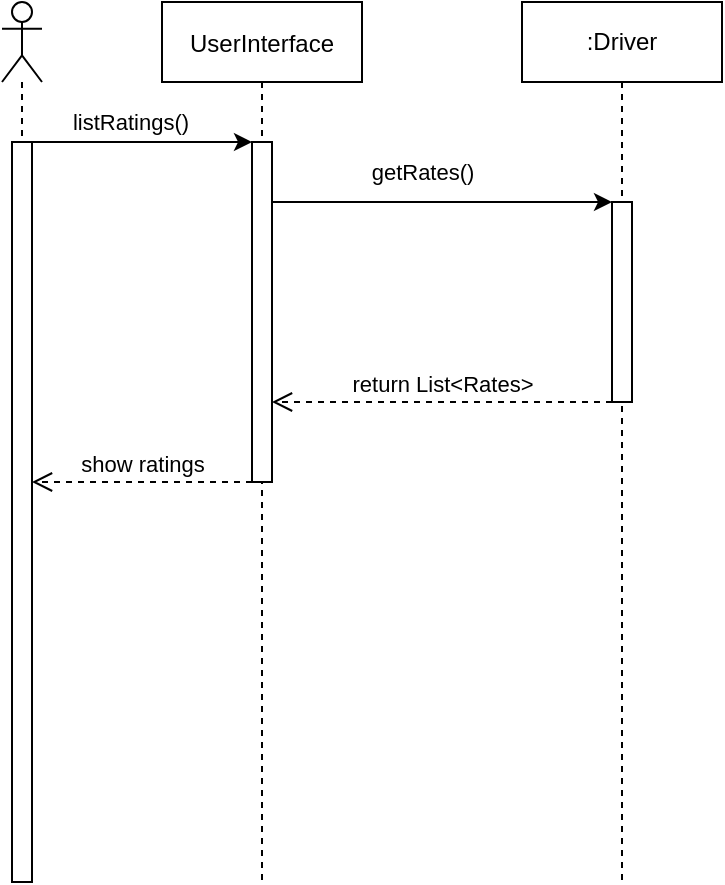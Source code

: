 <mxfile version="15.7.3" type="device"><diagram id="AWczaydPkYWR6aISrEqr" name="Page-1"><mxGraphModel dx="981" dy="597" grid="1" gridSize="10" guides="1" tooltips="1" connect="1" arrows="1" fold="1" page="1" pageScale="1" pageWidth="850" pageHeight="1100" math="0" shadow="0"><root><mxCell id="0"/><mxCell id="1" parent="0"/><mxCell id="KU-3QGWL0fI9YTmELSnT-1" value="" style="shape=umlLifeline;participant=umlActor;perimeter=lifelinePerimeter;whiteSpace=wrap;html=1;container=1;collapsible=0;recursiveResize=0;verticalAlign=top;spacingTop=36;outlineConnect=0;" vertex="1" parent="1"><mxGeometry x="50" y="80" width="20" height="440" as="geometry"/></mxCell><mxCell id="KU-3QGWL0fI9YTmELSnT-2" value="" style="html=1;points=[];perimeter=orthogonalPerimeter;" vertex="1" parent="KU-3QGWL0fI9YTmELSnT-1"><mxGeometry x="5" y="70" width="10" height="370" as="geometry"/></mxCell><mxCell id="KU-3QGWL0fI9YTmELSnT-3" value=":Driver" style="shape=umlLifeline;perimeter=lifelinePerimeter;whiteSpace=wrap;html=1;container=1;collapsible=0;recursiveResize=0;outlineConnect=0;" vertex="1" parent="1"><mxGeometry x="310" y="80" width="100" height="440" as="geometry"/></mxCell><mxCell id="KU-3QGWL0fI9YTmELSnT-4" style="edgeStyle=elbowEdgeStyle;rounded=0;sketch=0;orthogonalLoop=1;jettySize=auto;elbow=vertical;html=1;labelBackgroundColor=none;endArrow=block;endFill=1;" edge="1" parent="KU-3QGWL0fI9YTmELSnT-3" source="KU-3QGWL0fI9YTmELSnT-5" target="KU-3QGWL0fI9YTmELSnT-3"><mxGeometry relative="1" as="geometry"/></mxCell><mxCell id="KU-3QGWL0fI9YTmELSnT-5" value="" style="html=1;points=[];perimeter=orthogonalPerimeter;" vertex="1" parent="KU-3QGWL0fI9YTmELSnT-3"><mxGeometry x="45" y="100" width="10" height="100" as="geometry"/></mxCell><mxCell id="KU-3QGWL0fI9YTmELSnT-8" style="edgeStyle=elbowEdgeStyle;rounded=0;orthogonalLoop=1;jettySize=auto;html=1;elbow=vertical;" edge="1" parent="1" source="KU-3QGWL0fI9YTmELSnT-2" target="KU-3QGWL0fI9YTmELSnT-11"><mxGeometry relative="1" as="geometry"><mxPoint x="110" y="180" as="targetPoint"/><Array as="points"><mxPoint x="100" y="150"/><mxPoint x="180" y="170"/></Array></mxGeometry></mxCell><mxCell id="KU-3QGWL0fI9YTmELSnT-9" value="listRatings()" style="edgeLabel;html=1;align=center;verticalAlign=middle;resizable=0;points=[];" vertex="1" connectable="0" parent="KU-3QGWL0fI9YTmELSnT-8"><mxGeometry x="-0.113" y="-1" relative="1" as="geometry"><mxPoint y="-11" as="offset"/></mxGeometry></mxCell><mxCell id="KU-3QGWL0fI9YTmELSnT-10" value="UserInterface" style="shape=umlLifeline;perimeter=lifelinePerimeter;container=1;collapsible=0;recursiveResize=0;rounded=0;shadow=0;strokeWidth=1;" vertex="1" parent="1"><mxGeometry x="130" y="80" width="100" height="440" as="geometry"/></mxCell><mxCell id="KU-3QGWL0fI9YTmELSnT-11" value="" style="points=[];perimeter=orthogonalPerimeter;rounded=0;shadow=0;strokeWidth=1;" vertex="1" parent="KU-3QGWL0fI9YTmELSnT-10"><mxGeometry x="45" y="70" width="10" height="170" as="geometry"/></mxCell><mxCell id="KU-3QGWL0fI9YTmELSnT-12" style="edgeStyle=elbowEdgeStyle;rounded=0;orthogonalLoop=1;jettySize=auto;elbow=vertical;html=1;" edge="1" parent="1" source="KU-3QGWL0fI9YTmELSnT-11" target="KU-3QGWL0fI9YTmELSnT-5"><mxGeometry relative="1" as="geometry"><Array as="points"><mxPoint x="300" y="180"/></Array></mxGeometry></mxCell><mxCell id="KU-3QGWL0fI9YTmELSnT-13" value="getRates()" style="edgeLabel;html=1;align=center;verticalAlign=middle;resizable=0;points=[];" vertex="1" connectable="0" parent="KU-3QGWL0fI9YTmELSnT-12"><mxGeometry x="-0.462" relative="1" as="geometry"><mxPoint x="29" y="-15" as="offset"/></mxGeometry></mxCell><mxCell id="KU-3QGWL0fI9YTmELSnT-14" value="return List&amp;lt;Rates&amp;gt;" style="html=1;verticalAlign=bottom;endArrow=open;dashed=1;endSize=8;rounded=0;elbow=vertical;" edge="1" parent="1" source="KU-3QGWL0fI9YTmELSnT-5" target="KU-3QGWL0fI9YTmELSnT-11"><mxGeometry relative="1" as="geometry"><mxPoint x="300" y="300" as="sourcePoint"/><mxPoint x="220" y="300" as="targetPoint"/><Array as="points"><mxPoint x="230" y="280"/></Array></mxGeometry></mxCell><mxCell id="KU-3QGWL0fI9YTmELSnT-15" value="show ratings" style="html=1;verticalAlign=bottom;endArrow=open;dashed=1;endSize=8;rounded=0;elbow=vertical;" edge="1" parent="1" source="KU-3QGWL0fI9YTmELSnT-11" target="KU-3QGWL0fI9YTmELSnT-2"><mxGeometry relative="1" as="geometry"><mxPoint x="170" y="340" as="sourcePoint"/><mxPoint x="90" y="340" as="targetPoint"/><Array as="points"><mxPoint x="100" y="320"/></Array></mxGeometry></mxCell></root></mxGraphModel></diagram></mxfile>